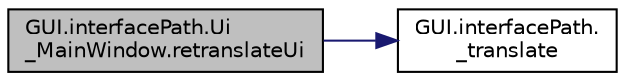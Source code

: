 digraph "GUI.interfacePath.Ui_MainWindow.retranslateUi"
{
 // INTERACTIVE_SVG=YES
  edge [fontname="Helvetica",fontsize="10",labelfontname="Helvetica",labelfontsize="10"];
  node [fontname="Helvetica",fontsize="10",shape=record];
  rankdir="LR";
  Node1 [label="GUI.interfacePath.Ui\l_MainWindow.retranslateUi",height=0.2,width=0.4,color="black", fillcolor="grey75", style="filled", fontcolor="black"];
  Node1 -> Node2 [color="midnightblue",fontsize="10",style="solid",fontname="Helvetica"];
  Node2 [label="GUI.interfacePath.\l_translate",height=0.2,width=0.4,color="black", fillcolor="white", style="filled",URL="$df/d8d/namespace_g_u_i_1_1interface_path.html#a09e4d8fe7d986268fba6b416da51814f"];
}
